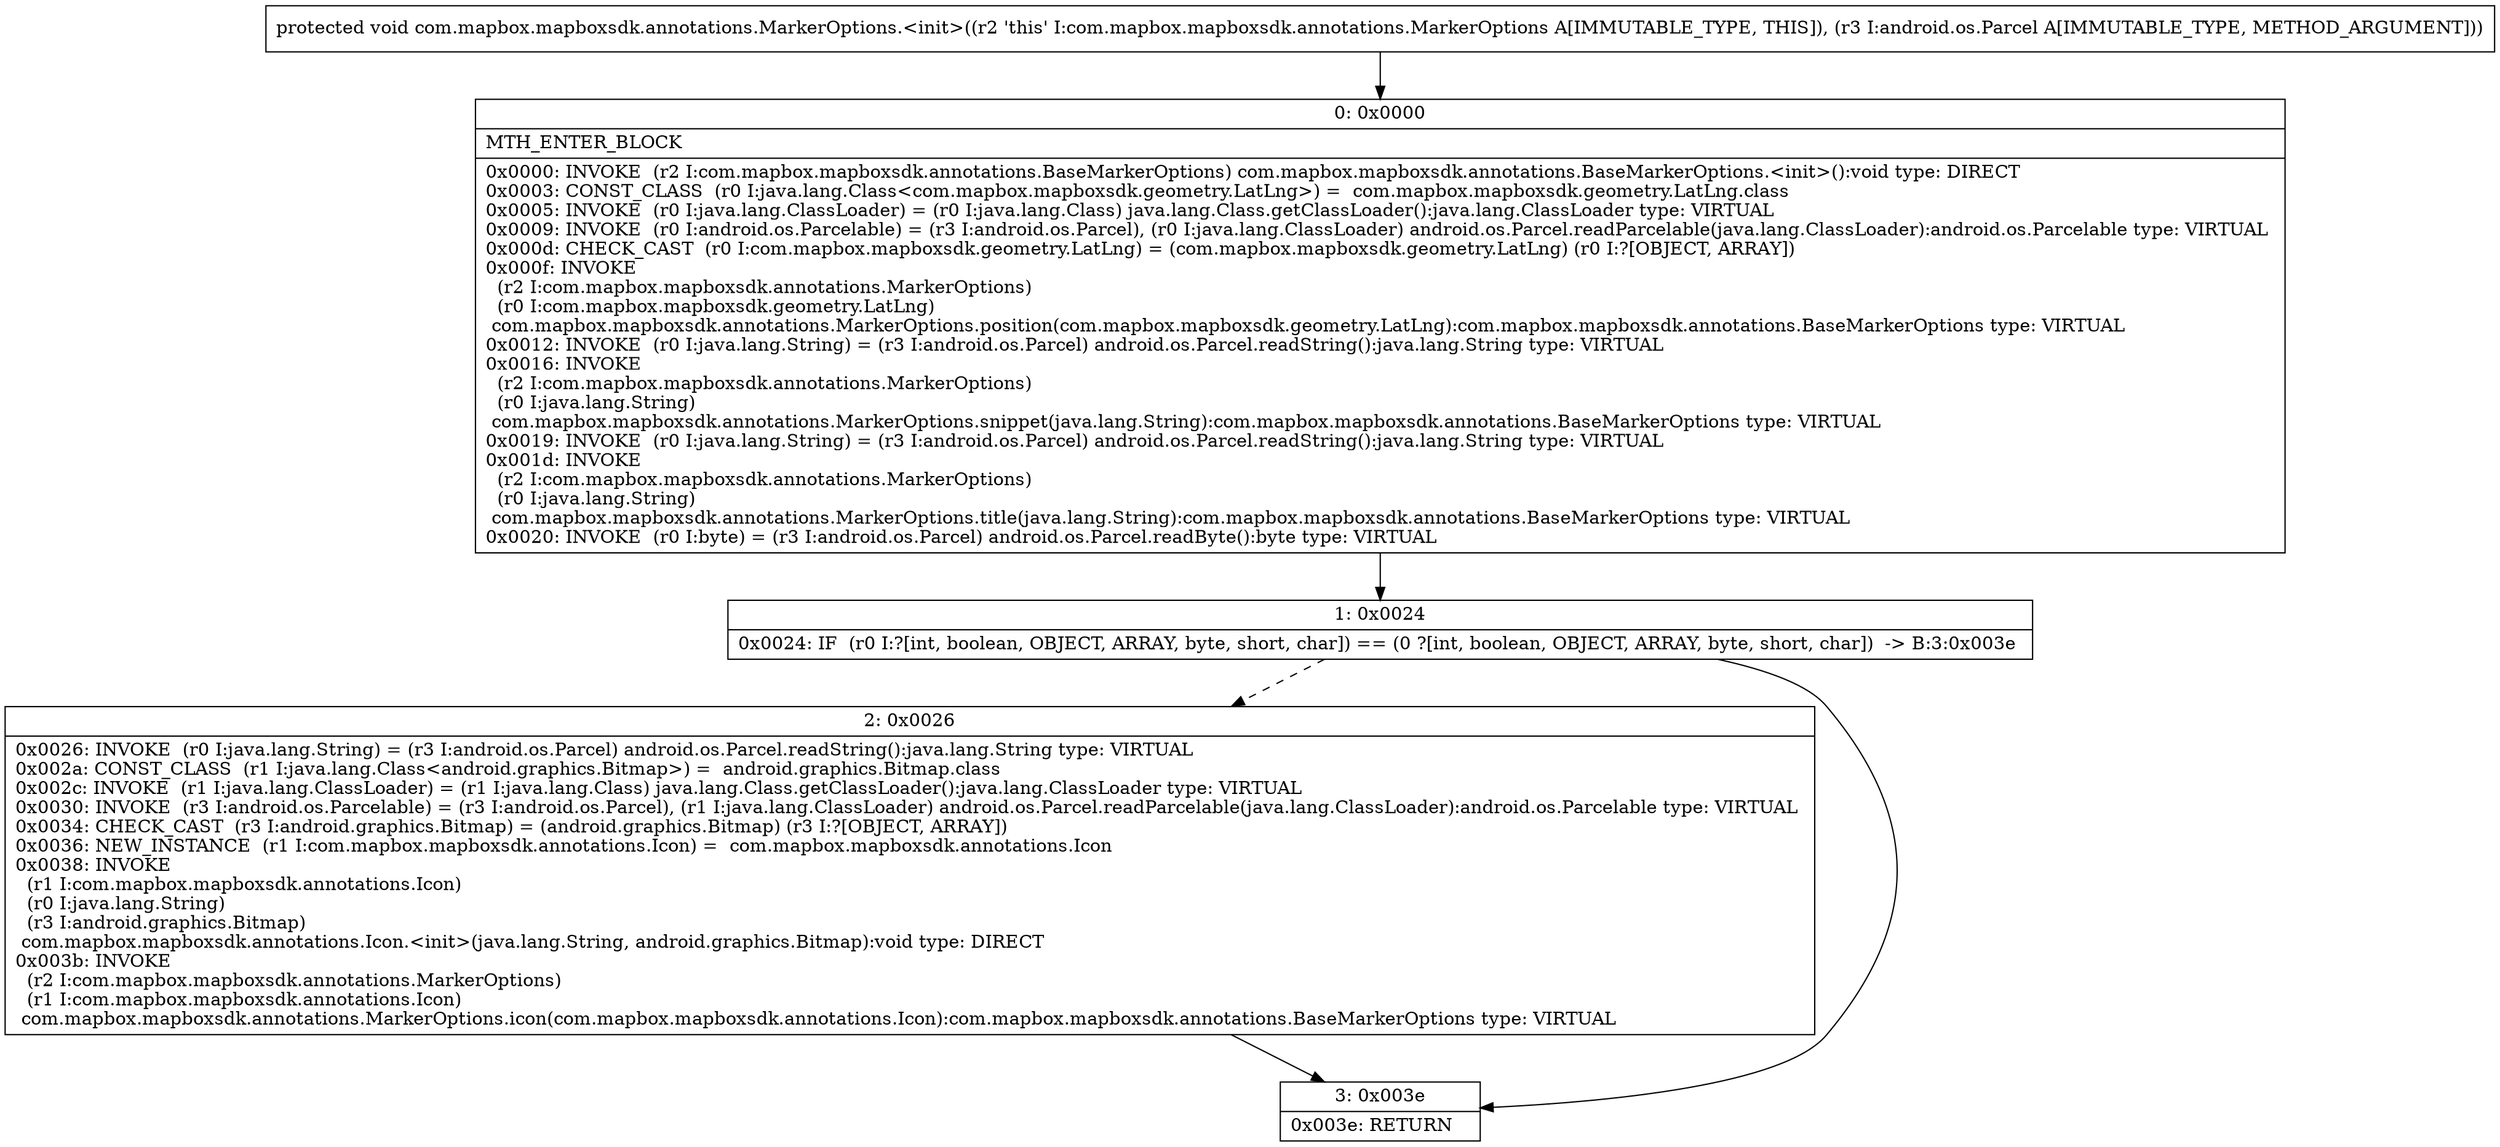 digraph "CFG forcom.mapbox.mapboxsdk.annotations.MarkerOptions.\<init\>(Landroid\/os\/Parcel;)V" {
Node_0 [shape=record,label="{0\:\ 0x0000|MTH_ENTER_BLOCK\l|0x0000: INVOKE  (r2 I:com.mapbox.mapboxsdk.annotations.BaseMarkerOptions) com.mapbox.mapboxsdk.annotations.BaseMarkerOptions.\<init\>():void type: DIRECT \l0x0003: CONST_CLASS  (r0 I:java.lang.Class\<com.mapbox.mapboxsdk.geometry.LatLng\>) =  com.mapbox.mapboxsdk.geometry.LatLng.class \l0x0005: INVOKE  (r0 I:java.lang.ClassLoader) = (r0 I:java.lang.Class) java.lang.Class.getClassLoader():java.lang.ClassLoader type: VIRTUAL \l0x0009: INVOKE  (r0 I:android.os.Parcelable) = (r3 I:android.os.Parcel), (r0 I:java.lang.ClassLoader) android.os.Parcel.readParcelable(java.lang.ClassLoader):android.os.Parcelable type: VIRTUAL \l0x000d: CHECK_CAST  (r0 I:com.mapbox.mapboxsdk.geometry.LatLng) = (com.mapbox.mapboxsdk.geometry.LatLng) (r0 I:?[OBJECT, ARRAY]) \l0x000f: INVOKE  \l  (r2 I:com.mapbox.mapboxsdk.annotations.MarkerOptions)\l  (r0 I:com.mapbox.mapboxsdk.geometry.LatLng)\l com.mapbox.mapboxsdk.annotations.MarkerOptions.position(com.mapbox.mapboxsdk.geometry.LatLng):com.mapbox.mapboxsdk.annotations.BaseMarkerOptions type: VIRTUAL \l0x0012: INVOKE  (r0 I:java.lang.String) = (r3 I:android.os.Parcel) android.os.Parcel.readString():java.lang.String type: VIRTUAL \l0x0016: INVOKE  \l  (r2 I:com.mapbox.mapboxsdk.annotations.MarkerOptions)\l  (r0 I:java.lang.String)\l com.mapbox.mapboxsdk.annotations.MarkerOptions.snippet(java.lang.String):com.mapbox.mapboxsdk.annotations.BaseMarkerOptions type: VIRTUAL \l0x0019: INVOKE  (r0 I:java.lang.String) = (r3 I:android.os.Parcel) android.os.Parcel.readString():java.lang.String type: VIRTUAL \l0x001d: INVOKE  \l  (r2 I:com.mapbox.mapboxsdk.annotations.MarkerOptions)\l  (r0 I:java.lang.String)\l com.mapbox.mapboxsdk.annotations.MarkerOptions.title(java.lang.String):com.mapbox.mapboxsdk.annotations.BaseMarkerOptions type: VIRTUAL \l0x0020: INVOKE  (r0 I:byte) = (r3 I:android.os.Parcel) android.os.Parcel.readByte():byte type: VIRTUAL \l}"];
Node_1 [shape=record,label="{1\:\ 0x0024|0x0024: IF  (r0 I:?[int, boolean, OBJECT, ARRAY, byte, short, char]) == (0 ?[int, boolean, OBJECT, ARRAY, byte, short, char])  \-\> B:3:0x003e \l}"];
Node_2 [shape=record,label="{2\:\ 0x0026|0x0026: INVOKE  (r0 I:java.lang.String) = (r3 I:android.os.Parcel) android.os.Parcel.readString():java.lang.String type: VIRTUAL \l0x002a: CONST_CLASS  (r1 I:java.lang.Class\<android.graphics.Bitmap\>) =  android.graphics.Bitmap.class \l0x002c: INVOKE  (r1 I:java.lang.ClassLoader) = (r1 I:java.lang.Class) java.lang.Class.getClassLoader():java.lang.ClassLoader type: VIRTUAL \l0x0030: INVOKE  (r3 I:android.os.Parcelable) = (r3 I:android.os.Parcel), (r1 I:java.lang.ClassLoader) android.os.Parcel.readParcelable(java.lang.ClassLoader):android.os.Parcelable type: VIRTUAL \l0x0034: CHECK_CAST  (r3 I:android.graphics.Bitmap) = (android.graphics.Bitmap) (r3 I:?[OBJECT, ARRAY]) \l0x0036: NEW_INSTANCE  (r1 I:com.mapbox.mapboxsdk.annotations.Icon) =  com.mapbox.mapboxsdk.annotations.Icon \l0x0038: INVOKE  \l  (r1 I:com.mapbox.mapboxsdk.annotations.Icon)\l  (r0 I:java.lang.String)\l  (r3 I:android.graphics.Bitmap)\l com.mapbox.mapboxsdk.annotations.Icon.\<init\>(java.lang.String, android.graphics.Bitmap):void type: DIRECT \l0x003b: INVOKE  \l  (r2 I:com.mapbox.mapboxsdk.annotations.MarkerOptions)\l  (r1 I:com.mapbox.mapboxsdk.annotations.Icon)\l com.mapbox.mapboxsdk.annotations.MarkerOptions.icon(com.mapbox.mapboxsdk.annotations.Icon):com.mapbox.mapboxsdk.annotations.BaseMarkerOptions type: VIRTUAL \l}"];
Node_3 [shape=record,label="{3\:\ 0x003e|0x003e: RETURN   \l}"];
MethodNode[shape=record,label="{protected void com.mapbox.mapboxsdk.annotations.MarkerOptions.\<init\>((r2 'this' I:com.mapbox.mapboxsdk.annotations.MarkerOptions A[IMMUTABLE_TYPE, THIS]), (r3 I:android.os.Parcel A[IMMUTABLE_TYPE, METHOD_ARGUMENT])) }"];
MethodNode -> Node_0;
Node_0 -> Node_1;
Node_1 -> Node_2[style=dashed];
Node_1 -> Node_3;
Node_2 -> Node_3;
}

